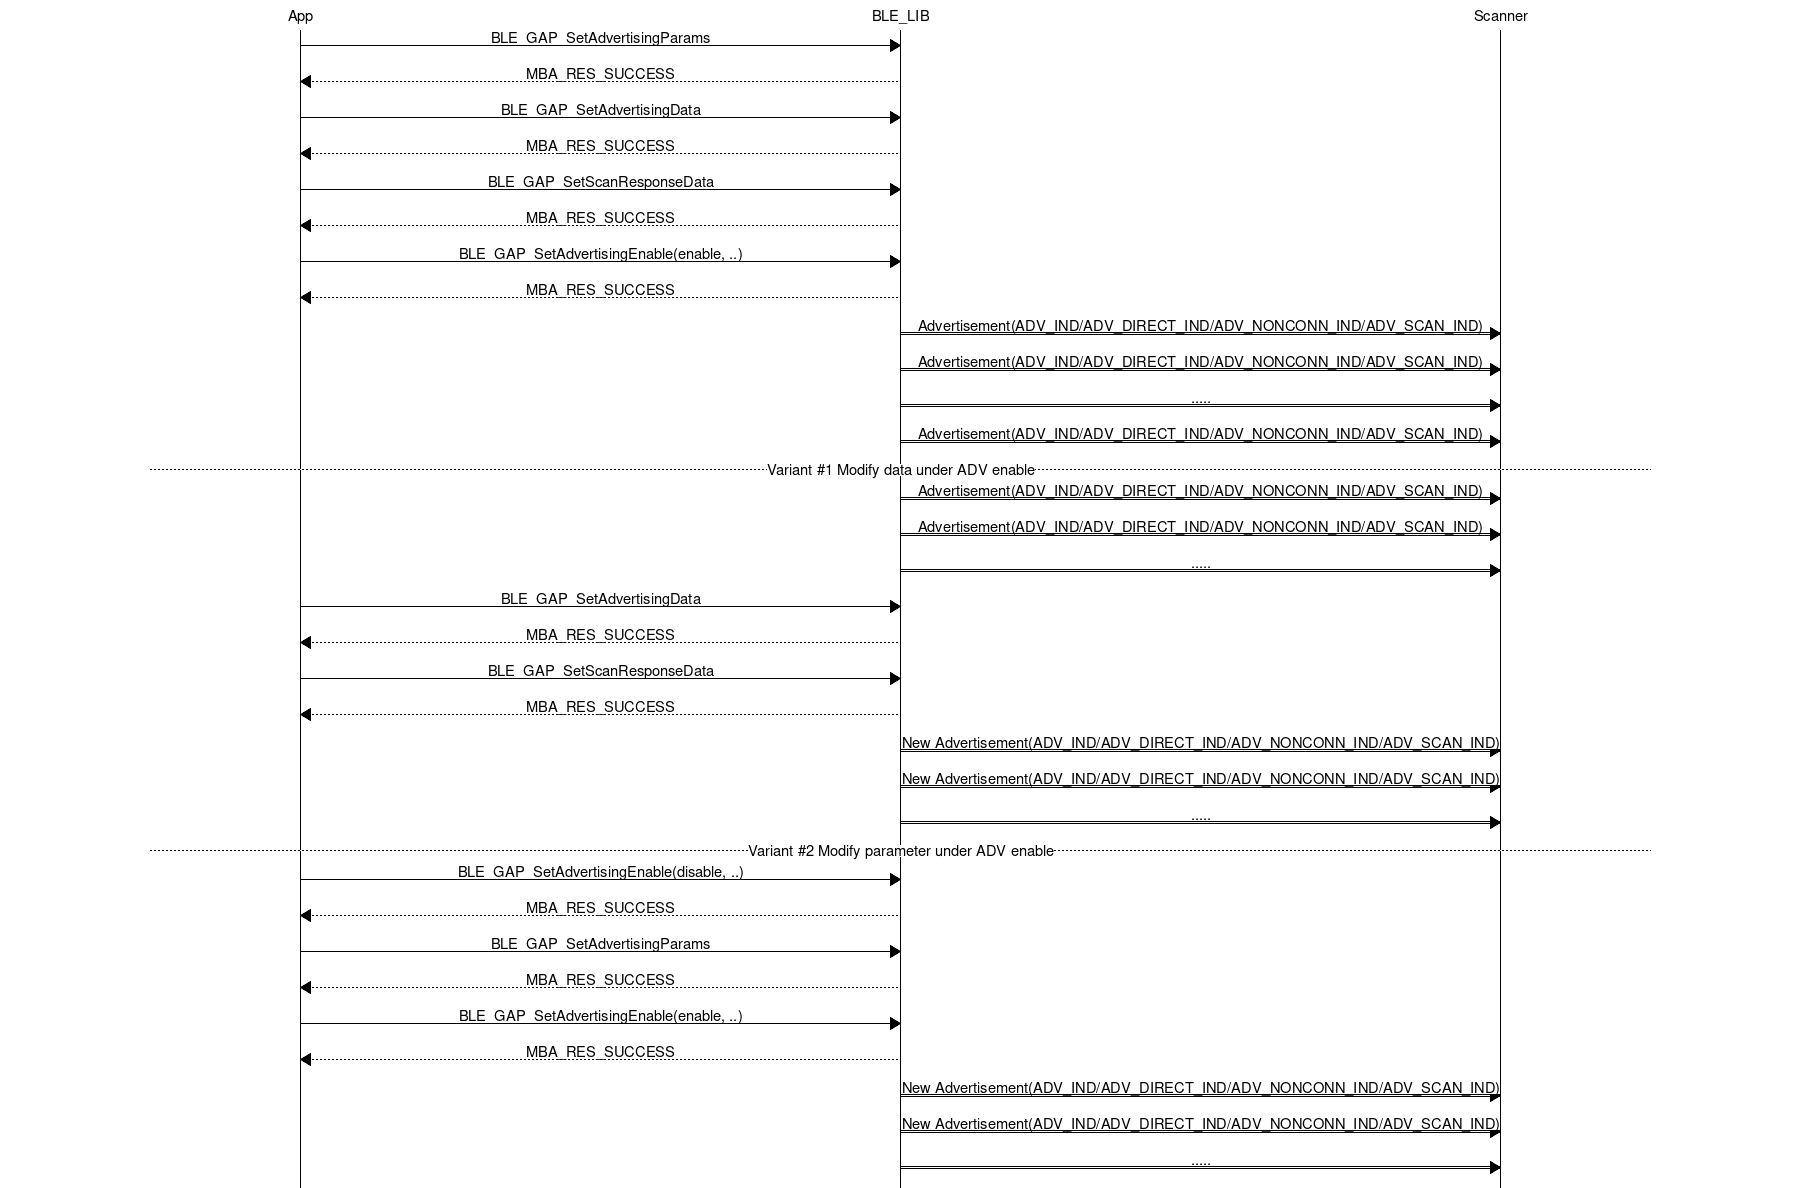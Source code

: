 msc{
hscale="3";

App, BLE_LIB, Scanner;
App => "BLE_LIB" [label="BLE_GAP_SetAdvertisingParams"];
BLE_LIB >> App[label="MBA_RES_SUCCESS"];

App => "BLE_LIB" [label="BLE_GAP_SetAdvertisingData"];
BLE_LIB >> App[label="MBA_RES_SUCCESS"];

App => "BLE_LIB" [label="BLE_GAP_SetScanResponseData"];
BLE_LIB >> App[label="MBA_RES_SUCCESS"];

App => "BLE_LIB" [label="BLE_GAP_SetAdvertisingEnable(enable, ..)"];
BLE_LIB >> App[label="MBA_RES_SUCCESS"];

BLE_LIB :> Scanner [ label = "Advertisement(ADV_IND/ADV_DIRECT_IND/ADV_NONCONN_IND/ADV_SCAN_IND)"];
BLE_LIB :> Scanner [ label = "Advertisement(ADV_IND/ADV_DIRECT_IND/ADV_NONCONN_IND/ADV_SCAN_IND)"];
BLE_LIB :> Scanner [ label = "....." ];
BLE_LIB :> Scanner [ label = "Advertisement(ADV_IND/ADV_DIRECT_IND/ADV_NONCONN_IND/ADV_SCAN_IND)"];

---  [ label = "Variant #1 Modify data under ADV enable"];
BLE_LIB :> Scanner [ label = "Advertisement(ADV_IND/ADV_DIRECT_IND/ADV_NONCONN_IND/ADV_SCAN_IND)"];
BLE_LIB :> Scanner [ label = "Advertisement(ADV_IND/ADV_DIRECT_IND/ADV_NONCONN_IND/ADV_SCAN_IND)"];
BLE_LIB :> Scanner [ label = "....." ];
App => "BLE_LIB" [label="BLE_GAP_SetAdvertisingData"];
BLE_LIB >> App[label="MBA_RES_SUCCESS"];

App => "BLE_LIB" [label="BLE_GAP_SetScanResponseData"];
BLE_LIB >> App[label="MBA_RES_SUCCESS"];

BLE_LIB :> Scanner [ label = "New Advertisement(ADV_IND/ADV_DIRECT_IND/ADV_NONCONN_IND/ADV_SCAN_IND)"];
BLE_LIB :> Scanner [ label = "New Advertisement(ADV_IND/ADV_DIRECT_IND/ADV_NONCONN_IND/ADV_SCAN_IND)"];
BLE_LIB :> Scanner [ label = "....." ];

---  [ label = "Variant #2 Modify parameter under ADV enable"];
App => "BLE_LIB" [label="BLE_GAP_SetAdvertisingEnable(disable, ..)"];
BLE_LIB >> App[label="MBA_RES_SUCCESS"];

App => "BLE_LIB" [label="BLE_GAP_SetAdvertisingParams"];
BLE_LIB >> App[label="MBA_RES_SUCCESS"];

App => "BLE_LIB" [label="BLE_GAP_SetAdvertisingEnable(enable, ..)"];
BLE_LIB >> App[label="MBA_RES_SUCCESS"];
BLE_LIB :> Scanner [ label = "New Advertisement(ADV_IND/ADV_DIRECT_IND/ADV_NONCONN_IND/ADV_SCAN_IND)"];
BLE_LIB :> Scanner [ label = "New Advertisement(ADV_IND/ADV_DIRECT_IND/ADV_NONCONN_IND/ADV_SCAN_IND)"];
BLE_LIB :> Scanner [ label = "....." ];
}
